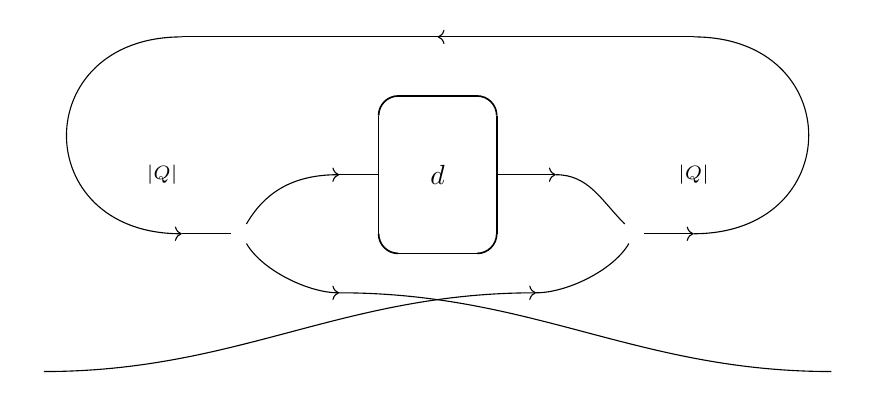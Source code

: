 \begin{tikzpicture}
	\begin{pgfonlayer}{nodelayer}
		\node [style=black] (225) at (2.5, -0.25) {};
		\node [style=none] (226) at (-1.25, 0.5) {};
		\node [style=none] (229) at (3.25, -0.25) {};
		\node [style=none] (232) at (-3.25, -0.25) {};
		\node [style=none] (235) at (3.25, 2.25) {};
		\node [style=none] (238) at (-3.25, 2.25) {};
		\node [style=none] (240) at (-1.25, -1) {};
		\node [style=black] (242) at (-2.5, -0.25) {};
		\node [style=none] (252) at (-0.75, -0.25) {};
		\node [style=none] (253) at (-0.75, 1.25) {};
		\node [style=none] (254) at (-0.5, 1.5) {};
		\node [style=none] (255) at (-0.75, -0.25) {};
		\node [style=none] (256) at (0.75, -0.25) {};
		\node [style=none] (257) at (-0.5, -0.5) {};
		\node [style=none] (258) at (0.75, 1.25) {};
		\node [style=none] (259) at (0.5, -0.5) {};
		\node [style=none] (260) at (0.5, 1.5) {};
		\node [style=none] (261) at (1.5, 0.5) {};
		\node [style=none] (262) at (0, 0.5) {$d$};
		\node [style=none] (263) at (-0.75, 1.25) {};
		\node [style=none] (264) at (-0.75, 0.5) {};
		\node [style=none] (277) at (5, -2) {};
		\node [style=none] (287) at (1.25, -1) {};
		\node [style=none] (291) at (0.75, 0.5) {};
		\node [style=none] (292) at (-5, -2) {};
		\node [style=none] (293) at (-3.5, 0.5) {\scriptsize $|Q|$};
		\node [style=none] (294) at (3.25, 0.5) {\scriptsize $|Q|$};
		\node [style=none] (295) at (0, 2.25) {};
	\end{pgfonlayer}
	\begin{pgfonlayer}{edgelayer}
		\draw [->] (225) to (229.center);
		\draw [bend right=90, looseness=2.00] (229.center) to (235.center);
		\draw [->, bend right=90, looseness=2.00] (238.center) to (232.center);
		\draw (232.center) to (242);
		\draw [->, in=-180, out=-60, looseness=0.75] (242) to (240.center);
		\draw [semithick, in=0, out=-90] (256.center) to (259.center);
		\draw [semithick, in=-90, out=180] (257.center) to (255.center);
		\draw [semithick, in=180, out=90] (253.center) to (254.center);
		\draw [semithick, in=90, out=0] (260.center) to (258.center);
		\draw [semithick] (254.center) to (260.center);
		\draw [semithick] (258.center) to (256.center);
		\draw [semithick] (259.center) to (257.center);
		\draw [semithick] (255.center) to (253.center);
		\draw [in=135, out=0] (261.center) to (225);
		\draw (226.center) to (264.center);
		\draw [->, in=-180, out=60] (242) to (226.center);
		\draw [in=-180, out=0] (240.center) to (277.center);
		\draw [in=-120, out=0, looseness=0.75] (287.center) to (225);
		\draw [->] (291.center) to (261.center);
		\draw [->, in=180, out=0] (292.center) to (287.center);
		\draw [->] (235.center) to (295.center);
		\draw (295.center) to (238.center);
	\end{pgfonlayer}
\end{tikzpicture}
